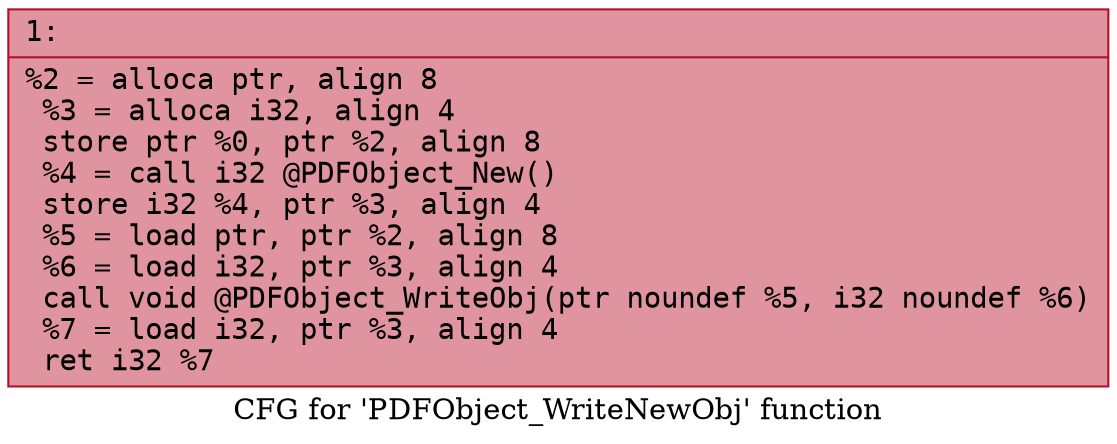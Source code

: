 digraph "CFG for 'PDFObject_WriteNewObj' function" {
	label="CFG for 'PDFObject_WriteNewObj' function";

	Node0x60000052ec10 [shape=record,color="#b70d28ff", style=filled, fillcolor="#b70d2870" fontname="Courier",label="{1:\l|  %2 = alloca ptr, align 8\l  %3 = alloca i32, align 4\l  store ptr %0, ptr %2, align 8\l  %4 = call i32 @PDFObject_New()\l  store i32 %4, ptr %3, align 4\l  %5 = load ptr, ptr %2, align 8\l  %6 = load i32, ptr %3, align 4\l  call void @PDFObject_WriteObj(ptr noundef %5, i32 noundef %6)\l  %7 = load i32, ptr %3, align 4\l  ret i32 %7\l}"];
}
